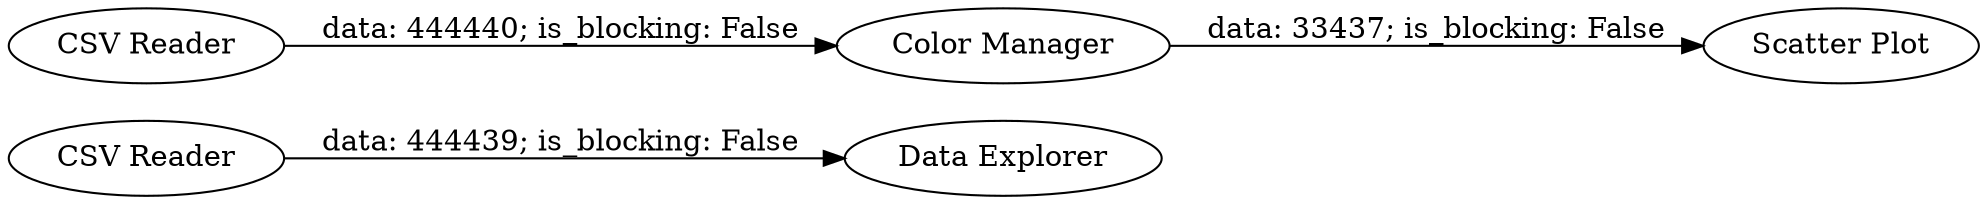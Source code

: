 digraph {
	"-8908689928024457570_1" [label="CSV Reader"]
	"-8908689928024457570_2" [label="Data Explorer"]
	"-8908689928024457570_5" [label="Color Manager"]
	"-8908689928024457570_6" [label="Scatter Plot"]
	"-8908689928024457570_3" [label="CSV Reader"]
	"-8908689928024457570_3" -> "-8908689928024457570_5" [label="data: 444440; is_blocking: False"]
	"-8908689928024457570_1" -> "-8908689928024457570_2" [label="data: 444439; is_blocking: False"]
	"-8908689928024457570_5" -> "-8908689928024457570_6" [label="data: 33437; is_blocking: False"]
	rankdir=LR
}
